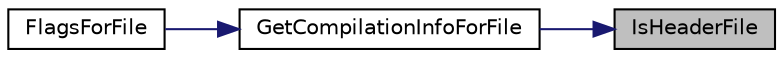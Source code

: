 digraph "IsHeaderFile"
{
 // LATEX_PDF_SIZE
  edge [fontname="Helvetica",fontsize="10",labelfontname="Helvetica",labelfontsize="10"];
  node [fontname="Helvetica",fontsize="10",shape=record];
  rankdir="RL";
  Node1 [label="IsHeaderFile",height=0.2,width=0.4,color="black", fillcolor="grey75", style="filled", fontcolor="black",tooltip=" "];
  Node1 -> Node2 [dir="back",color="midnightblue",fontsize="10",style="solid",fontname="Helvetica"];
  Node2 [label="GetCompilationInfoForFile",height=0.2,width=0.4,color="black", fillcolor="white", style="filled",URL="$_8ycm__extra__conf_8py.html#a42a14573593ce75cd6e385a85326111f",tooltip=" "];
  Node2 -> Node3 [dir="back",color="midnightblue",fontsize="10",style="solid",fontname="Helvetica"];
  Node3 [label="FlagsForFile",height=0.2,width=0.4,color="black", fillcolor="white", style="filled",URL="$_8ycm__extra__conf_8py.html#a0508dba70447af09ec9e4594d5d5ca5e",tooltip=" "];
}
